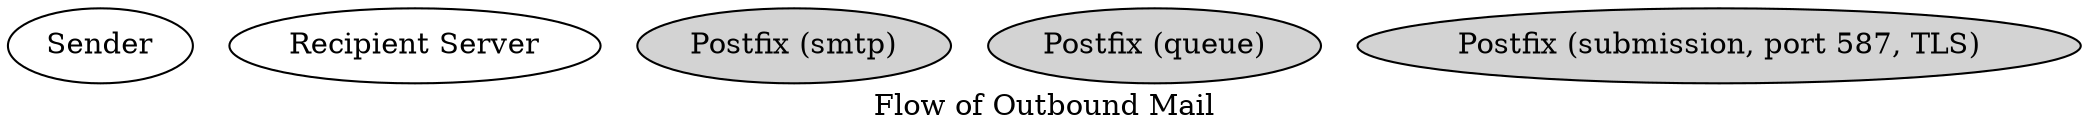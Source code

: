 



digraph outbound {
    label="Flow of Outbound Mail"

    sender[label="Sender"]#   %recipient[label="Recipient"]
    rcpt_server[label="Recipient Server"]

    postfix_smtp[label="Postfix (smtp)", style=filled]
    postfix_queue[label="Postfix (queue)", style=filled]
    postfix_submission[label="Postfix (submission, port 587, TLS)", style=filled]
}
